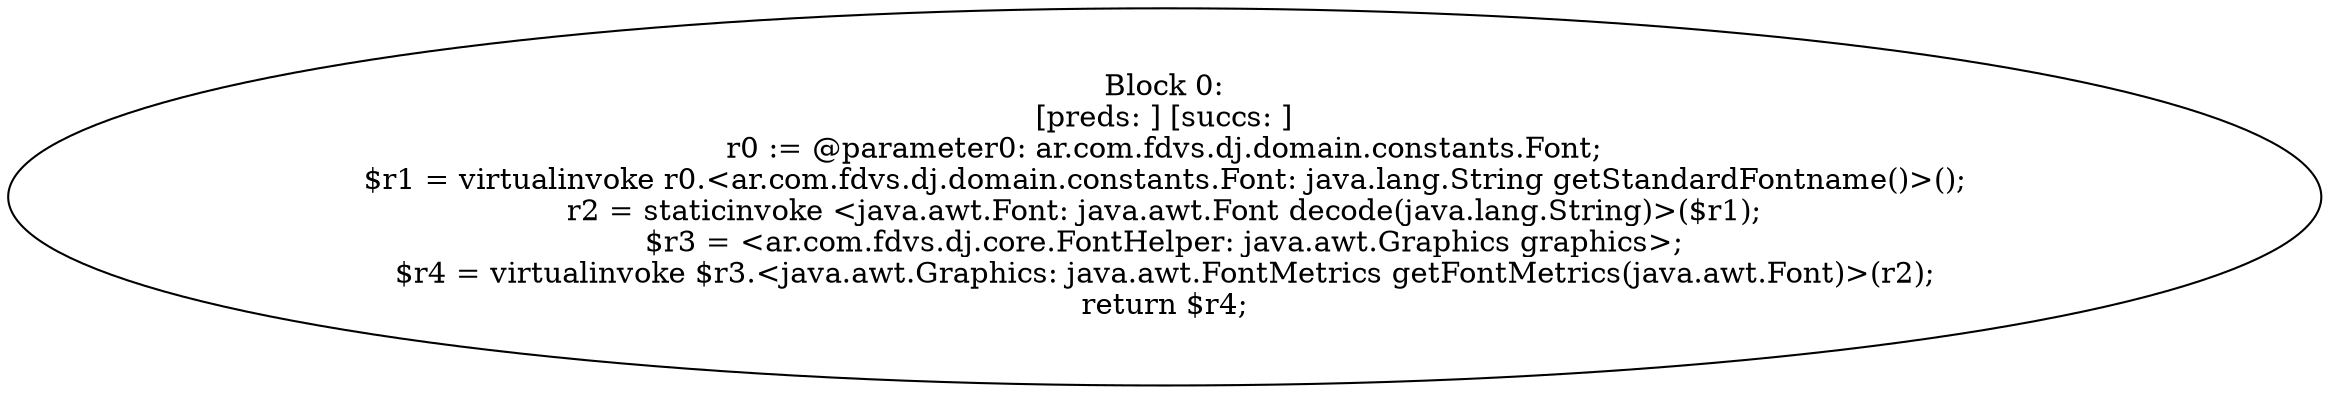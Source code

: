 digraph "unitGraph" {
    "Block 0:
[preds: ] [succs: ]
r0 := @parameter0: ar.com.fdvs.dj.domain.constants.Font;
$r1 = virtualinvoke r0.<ar.com.fdvs.dj.domain.constants.Font: java.lang.String getStandardFontname()>();
r2 = staticinvoke <java.awt.Font: java.awt.Font decode(java.lang.String)>($r1);
$r3 = <ar.com.fdvs.dj.core.FontHelper: java.awt.Graphics graphics>;
$r4 = virtualinvoke $r3.<java.awt.Graphics: java.awt.FontMetrics getFontMetrics(java.awt.Font)>(r2);
return $r4;
"
}
